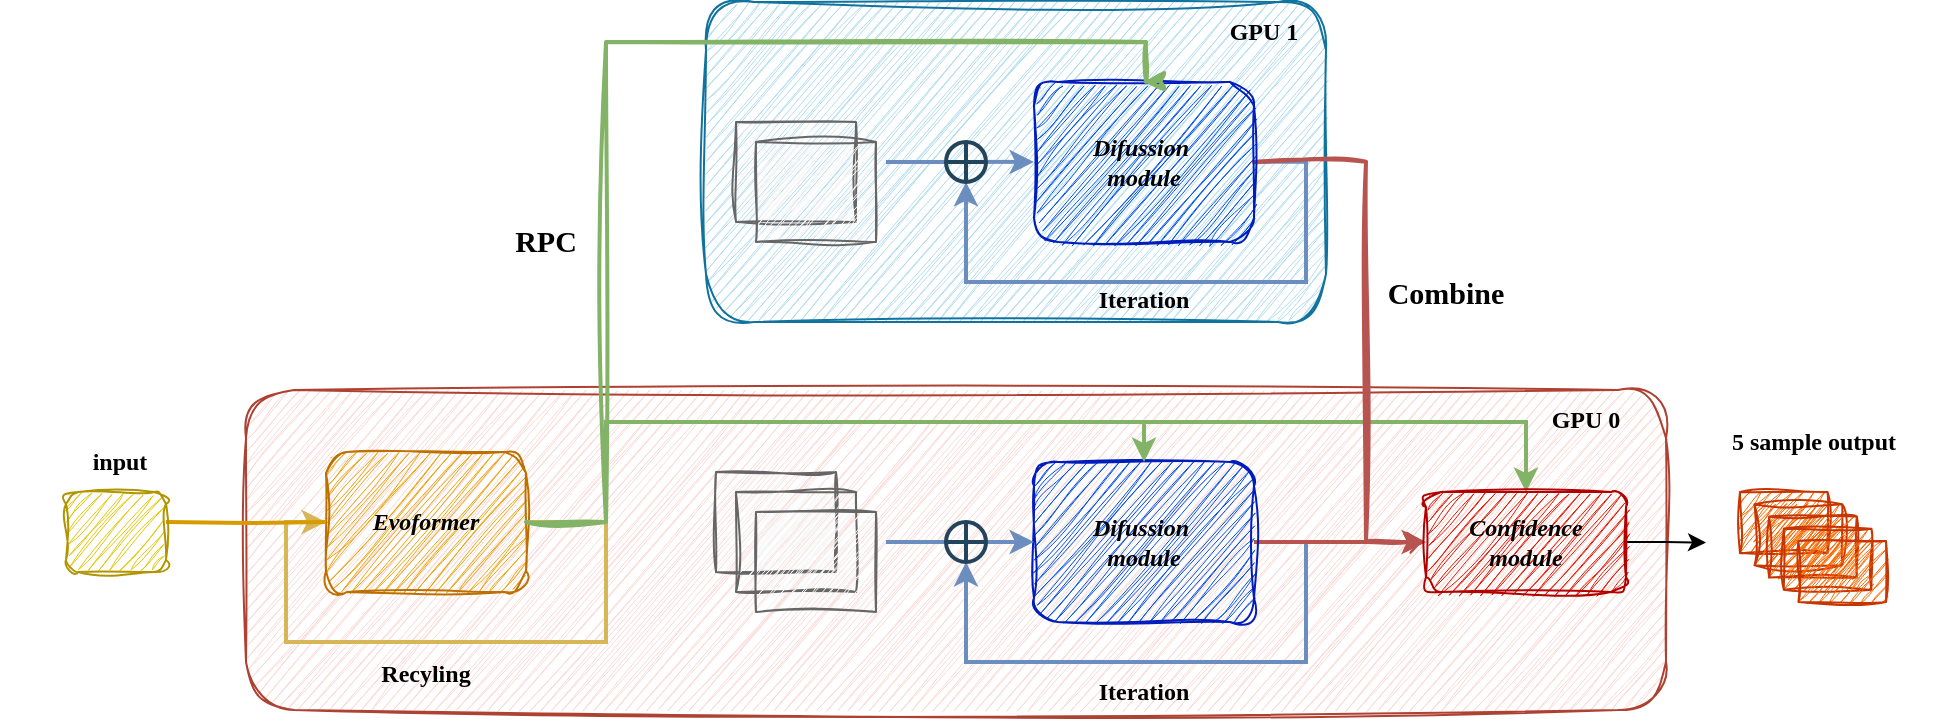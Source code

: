 <mxfile version="26.0.14">
  <diagram name="第 1 页" id="p126cNRt7oJayWT31wWm">
    <mxGraphModel dx="2023" dy="599" grid="1" gridSize="10" guides="1" tooltips="1" connect="1" arrows="1" fold="1" page="1" pageScale="1" pageWidth="827" pageHeight="1169" math="0" shadow="0">
      <root>
        <mxCell id="0" />
        <mxCell id="1" parent="0" />
        <mxCell id="BXwPxJwxkq0CWPyWvuHf-78" value="" style="rounded=1;whiteSpace=wrap;html=1;fillColor=#fad9d5;strokeColor=#ae4132;glass=0;shadow=0;sketch=1;curveFitting=1;jiggle=2;fontFamily=Comic Sans MS;" parent="1" vertex="1">
          <mxGeometry x="20" y="334" width="710" height="160" as="geometry" />
        </mxCell>
        <mxCell id="BXwPxJwxkq0CWPyWvuHf-61" value="" style="rounded=1;whiteSpace=wrap;html=1;fillColor=#b1ddf0;strokeColor=#10739e;sketch=1;curveFitting=1;jiggle=2;fontFamily=Comic Sans MS;" parent="1" vertex="1">
          <mxGeometry x="250" y="140" width="310" height="160" as="geometry" />
        </mxCell>
        <mxCell id="BXwPxJwxkq0CWPyWvuHf-25" value="" style="edgeStyle=orthogonalEdgeStyle;rounded=0;orthogonalLoop=1;jettySize=auto;html=1;exitX=1;exitY=0.5;exitDx=0;exitDy=0;entryX=0.5;entryY=1;entryDx=0;entryDy=0;fillColor=#dae8fc;strokeColor=#6c8ebf;strokeWidth=2;fontFamily=Comic Sans MS;" parent="1" source="BXwPxJwxkq0CWPyWvuHf-1" target="BXwPxJwxkq0CWPyWvuHf-43" edge="1">
          <mxGeometry relative="1" as="geometry">
            <mxPoint x="390" y="410" as="targetPoint" />
            <Array as="points">
              <mxPoint x="550" y="410" />
              <mxPoint x="550" y="470" />
              <mxPoint x="380" y="470" />
            </Array>
            <mxPoint as="offset" />
          </mxGeometry>
        </mxCell>
        <mxCell id="BXwPxJwxkq0CWPyWvuHf-73" style="edgeStyle=orthogonalEdgeStyle;rounded=0;orthogonalLoop=1;jettySize=auto;html=1;exitX=1;exitY=0.5;exitDx=0;exitDy=0;entryX=0;entryY=0.5;entryDx=0;entryDy=0;fillColor=#f8cecc;strokeColor=#b85450;strokeWidth=2;fontFamily=Comic Sans MS;" parent="1" source="BXwPxJwxkq0CWPyWvuHf-1" target="BXwPxJwxkq0CWPyWvuHf-72" edge="1">
          <mxGeometry relative="1" as="geometry" />
        </mxCell>
        <mxCell id="BXwPxJwxkq0CWPyWvuHf-1" value="&lt;i&gt;&lt;b&gt;&lt;font style=&quot;color: rgb(0, 0, 0);&quot;&gt;Difussion&amp;nbsp;&lt;/font&gt;&lt;/b&gt;&lt;/i&gt;&lt;div&gt;&lt;i&gt;&lt;b&gt;&lt;font style=&quot;color: rgb(0, 0, 0);&quot;&gt;module&lt;/font&gt;&lt;/b&gt;&lt;/i&gt;&lt;/div&gt;" style="rounded=1;whiteSpace=wrap;html=1;fillColor=#0050ef;strokeColor=#001DBC;sketch=1;curveFitting=1;jiggle=2;fontColor=#ffffff;fontFamily=Comic Sans MS;" parent="1" vertex="1">
          <mxGeometry x="414" y="370" width="110" height="80" as="geometry" />
        </mxCell>
        <mxCell id="BXwPxJwxkq0CWPyWvuHf-75" style="edgeStyle=orthogonalEdgeStyle;rounded=0;orthogonalLoop=1;jettySize=auto;html=1;exitX=1;exitY=0.5;exitDx=0;exitDy=0;entryX=0.5;entryY=0;entryDx=0;entryDy=0;fillColor=#d5e8d4;strokeColor=#82b366;strokeWidth=2;fontFamily=Comic Sans MS;" parent="1" source="BXwPxJwxkq0CWPyWvuHf-2" target="BXwPxJwxkq0CWPyWvuHf-1" edge="1">
          <mxGeometry relative="1" as="geometry">
            <Array as="points">
              <mxPoint x="200" y="400" />
              <mxPoint x="200" y="350" />
              <mxPoint x="469" y="350" />
            </Array>
          </mxGeometry>
        </mxCell>
        <mxCell id="BXwPxJwxkq0CWPyWvuHf-77" style="edgeStyle=orthogonalEdgeStyle;rounded=0;orthogonalLoop=1;jettySize=auto;html=1;exitX=1;exitY=0.5;exitDx=0;exitDy=0;entryX=0.5;entryY=0;entryDx=0;entryDy=0;fillColor=#d5e8d4;strokeColor=#82b366;strokeWidth=2;fontFamily=Comic Sans MS;" parent="1" source="BXwPxJwxkq0CWPyWvuHf-2" target="BXwPxJwxkq0CWPyWvuHf-72" edge="1">
          <mxGeometry relative="1" as="geometry">
            <Array as="points">
              <mxPoint x="200" y="400" />
              <mxPoint x="200" y="350" />
              <mxPoint x="660" y="350" />
            </Array>
          </mxGeometry>
        </mxCell>
        <mxCell id="BXwPxJwxkq0CWPyWvuHf-2" value="&lt;b&gt;&lt;i&gt;Evoformer&lt;/i&gt;&lt;/b&gt;" style="rounded=1;whiteSpace=wrap;html=1;fillColor=#f0a30a;strokeColor=#BD7000;sketch=1;curveFitting=1;jiggle=2;fontColor=#000000;fontFamily=Comic Sans MS;" parent="1" vertex="1">
          <mxGeometry x="60" y="365" width="100" height="70" as="geometry" />
        </mxCell>
        <mxCell id="BXwPxJwxkq0CWPyWvuHf-3" style="edgeStyle=orthogonalEdgeStyle;rounded=0;orthogonalLoop=1;jettySize=auto;html=1;exitX=1;exitY=0.5;exitDx=0;exitDy=0;entryX=0;entryY=0.5;entryDx=0;entryDy=0;fillColor=#fff2cc;strokeColor=#d6b656;strokeWidth=2;fontFamily=Comic Sans MS;" parent="1" source="BXwPxJwxkq0CWPyWvuHf-2" target="BXwPxJwxkq0CWPyWvuHf-2" edge="1">
          <mxGeometry relative="1" as="geometry">
            <Array as="points">
              <mxPoint x="200" y="400" />
              <mxPoint x="200" y="460" />
              <mxPoint x="40" y="460" />
              <mxPoint x="40" y="400" />
            </Array>
          </mxGeometry>
        </mxCell>
        <mxCell id="BXwPxJwxkq0CWPyWvuHf-4" value="&lt;b&gt;Recyling&lt;/b&gt;" style="text;html=1;align=center;verticalAlign=middle;whiteSpace=wrap;rounded=0;fontFamily=Comic Sans MS;" parent="1" vertex="1">
          <mxGeometry x="80" y="461" width="60" height="30" as="geometry" />
        </mxCell>
        <mxCell id="BXwPxJwxkq0CWPyWvuHf-13" value="" style="rounded=0;whiteSpace=wrap;html=1;fillColor=#f5f5f5;fontColor=#333333;strokeColor=#666666;sketch=1;curveFitting=1;jiggle=2;fontFamily=Comic Sans MS;" parent="1" vertex="1">
          <mxGeometry x="255" y="375" width="60" height="50" as="geometry" />
        </mxCell>
        <mxCell id="BXwPxJwxkq0CWPyWvuHf-20" value="" style="rounded=0;whiteSpace=wrap;html=1;fillColor=#f5f5f5;fontColor=#333333;strokeColor=#666666;sketch=1;curveFitting=1;jiggle=2;fontFamily=Comic Sans MS;" parent="1" vertex="1">
          <mxGeometry x="265" y="385" width="60" height="50" as="geometry" />
        </mxCell>
        <mxCell id="BXwPxJwxkq0CWPyWvuHf-23" value="" style="endArrow=classic;html=1;rounded=0;entryX=0;entryY=0.5;entryDx=0;entryDy=0;fillColor=#dae8fc;strokeColor=#6c8ebf;strokeWidth=2;fontFamily=Comic Sans MS;" parent="1" source="BXwPxJwxkq0CWPyWvuHf-43" target="BXwPxJwxkq0CWPyWvuHf-1" edge="1">
          <mxGeometry width="50" height="50" relative="1" as="geometry">
            <mxPoint x="340" y="409.5" as="sourcePoint" />
            <mxPoint x="404" y="409.5" as="targetPoint" />
          </mxGeometry>
        </mxCell>
        <mxCell id="BXwPxJwxkq0CWPyWvuHf-27" style="edgeStyle=orthogonalEdgeStyle;rounded=0;orthogonalLoop=1;jettySize=auto;html=1;entryX=0;entryY=0.5;entryDx=0;entryDy=0;endArrow=none;startFill=0;fillColor=#ffe6cc;strokeColor=#d79b00;strokeWidth=2;fontFamily=Comic Sans MS;" parent="1" target="BXwPxJwxkq0CWPyWvuHf-2" edge="1">
          <mxGeometry relative="1" as="geometry">
            <mxPoint x="-20" y="400" as="sourcePoint" />
          </mxGeometry>
        </mxCell>
        <mxCell id="BXwPxJwxkq0CWPyWvuHf-26" value="" style="rounded=1;whiteSpace=wrap;html=1;fillColor=#e3c800;strokeColor=#B09500;sketch=1;curveFitting=1;jiggle=2;fontColor=#000000;fontFamily=Comic Sans MS;" parent="1" vertex="1">
          <mxGeometry x="-70" y="385" width="50" height="40" as="geometry" />
        </mxCell>
        <mxCell id="BXwPxJwxkq0CWPyWvuHf-41" value="&lt;b&gt;&lt;font style=&quot;font-size: 15px;&quot;&gt;RPC&lt;/font&gt;&lt;/b&gt;" style="text;html=1;align=center;verticalAlign=middle;whiteSpace=wrap;rounded=0;strokeWidth=3;fontFamily=Comic Sans MS;" parent="1" vertex="1">
          <mxGeometry x="140" y="244" width="60" height="30" as="geometry" />
        </mxCell>
        <mxCell id="BXwPxJwxkq0CWPyWvuHf-44" value="" style="endArrow=none;html=1;rounded=0;entryX=0;entryY=0.5;entryDx=0;entryDy=0;startFill=0;strokeWidth=2;fillColor=#dae8fc;strokeColor=#6c8ebf;fontFamily=Comic Sans MS;" parent="1" target="BXwPxJwxkq0CWPyWvuHf-43" edge="1">
          <mxGeometry width="50" height="50" relative="1" as="geometry">
            <mxPoint x="340" y="410" as="sourcePoint" />
            <mxPoint x="404" y="409.5" as="targetPoint" />
          </mxGeometry>
        </mxCell>
        <mxCell id="BXwPxJwxkq0CWPyWvuHf-43" value="" style="shape=orEllipse;perimeter=ellipsePerimeter;whiteSpace=wrap;html=1;backgroundOutline=1;fillColor=none;strokeColor=#23445d;strokeWidth=2;fontFamily=Comic Sans MS;" parent="1" vertex="1">
          <mxGeometry x="370" y="400" width="20" height="20" as="geometry" />
        </mxCell>
        <mxCell id="BXwPxJwxkq0CWPyWvuHf-45" value="" style="edgeStyle=orthogonalEdgeStyle;rounded=0;orthogonalLoop=1;jettySize=auto;html=1;exitX=1;exitY=0.5;exitDx=0;exitDy=0;entryX=0.5;entryY=1;entryDx=0;entryDy=0;fillColor=#dae8fc;strokeColor=#6c8ebf;strokeWidth=2;fontFamily=Comic Sans MS;" parent="1" source="BXwPxJwxkq0CWPyWvuHf-46" edge="1">
          <mxGeometry relative="1" as="geometry">
            <mxPoint x="380" y="229.94" as="targetPoint" />
            <Array as="points">
              <mxPoint x="550" y="219.94" />
              <mxPoint x="550" y="279.94" />
              <mxPoint x="380" y="279.94" />
            </Array>
          </mxGeometry>
        </mxCell>
        <mxCell id="BXwPxJwxkq0CWPyWvuHf-65" style="edgeStyle=orthogonalEdgeStyle;rounded=0;orthogonalLoop=1;jettySize=auto;html=1;exitX=1;exitY=0.5;exitDx=0;exitDy=0;fillColor=#f8cecc;strokeColor=#b85450;strokeWidth=2;sketch=1;curveFitting=1;jiggle=2;fontFamily=Comic Sans MS;" parent="1" source="BXwPxJwxkq0CWPyWvuHf-46" edge="1">
          <mxGeometry relative="1" as="geometry">
            <mxPoint x="610" y="410" as="targetPoint" />
            <Array as="points">
              <mxPoint x="580" y="220" />
              <mxPoint x="580" y="410" />
            </Array>
          </mxGeometry>
        </mxCell>
        <mxCell id="BXwPxJwxkq0CWPyWvuHf-46" value="&lt;i&gt;&lt;b&gt;&lt;font style=&quot;color: rgb(0, 0, 0);&quot;&gt;Difussion&amp;nbsp;&lt;/font&gt;&lt;/b&gt;&lt;/i&gt;&lt;div&gt;&lt;i&gt;&lt;b&gt;&lt;font style=&quot;color: rgb(0, 0, 0);&quot;&gt;module&lt;/font&gt;&lt;/b&gt;&lt;/i&gt;&lt;/div&gt;" style="rounded=1;whiteSpace=wrap;html=1;fillColor=#0050ef;strokeColor=#001DBC;sketch=1;curveFitting=1;jiggle=2;fontColor=#ffffff;fontFamily=Comic Sans MS;" parent="1" vertex="1">
          <mxGeometry x="414" y="179.94" width="110" height="80" as="geometry" />
        </mxCell>
        <mxCell id="BXwPxJwxkq0CWPyWvuHf-47" style="edgeStyle=orthogonalEdgeStyle;rounded=0;orthogonalLoop=1;jettySize=auto;html=1;fillColor=#d5e8d4;strokeColor=#82b366;entryX=0.5;entryY=0;entryDx=0;entryDy=0;strokeWidth=2;sketch=1;curveFitting=1;jiggle=2;fontFamily=Comic Sans MS;" parent="1" target="BXwPxJwxkq0CWPyWvuHf-46" edge="1">
          <mxGeometry relative="1" as="geometry">
            <mxPoint x="350" y="209.94" as="targetPoint" />
            <Array as="points">
              <mxPoint x="200" y="400" />
              <mxPoint x="200" y="160" />
              <mxPoint x="470" y="160" />
              <mxPoint x="470" y="180" />
            </Array>
            <mxPoint x="160" y="400" as="sourcePoint" />
          </mxGeometry>
        </mxCell>
        <mxCell id="BXwPxJwxkq0CWPyWvuHf-51" value="" style="rounded=0;whiteSpace=wrap;html=1;fillColor=#f5f5f5;fontColor=#333333;strokeColor=#666666;sketch=1;curveFitting=1;jiggle=2;fontFamily=Comic Sans MS;" parent="1" vertex="1">
          <mxGeometry x="265" y="199.94" width="60" height="50" as="geometry" />
        </mxCell>
        <mxCell id="BXwPxJwxkq0CWPyWvuHf-52" value="" style="rounded=0;whiteSpace=wrap;html=1;fillColor=#f5f5f5;fontColor=#333333;strokeColor=#666666;sketch=1;curveFitting=1;jiggle=2;fontFamily=Comic Sans MS;" parent="1" vertex="1">
          <mxGeometry x="275" y="209.94" width="60" height="50" as="geometry" />
        </mxCell>
        <mxCell id="BXwPxJwxkq0CWPyWvuHf-54" value="" style="endArrow=classic;html=1;rounded=0;entryX=0;entryY=0.5;entryDx=0;entryDy=0;fillColor=#dae8fc;strokeColor=#6c8ebf;strokeWidth=2;fontFamily=Comic Sans MS;" parent="1" target="BXwPxJwxkq0CWPyWvuHf-46" edge="1">
          <mxGeometry width="50" height="50" relative="1" as="geometry">
            <mxPoint x="390" y="219.94" as="sourcePoint" />
            <mxPoint x="404" y="219.44" as="targetPoint" />
          </mxGeometry>
        </mxCell>
        <mxCell id="BXwPxJwxkq0CWPyWvuHf-57" value="" style="endArrow=none;html=1;rounded=0;entryX=0;entryY=0.5;entryDx=0;entryDy=0;startFill=0;fillColor=#dae8fc;strokeColor=#6c8ebf;strokeWidth=2;fontFamily=Comic Sans MS;" parent="1" edge="1">
          <mxGeometry width="50" height="50" relative="1" as="geometry">
            <mxPoint x="340" y="219.94" as="sourcePoint" />
            <mxPoint x="370" y="219.94" as="targetPoint" />
          </mxGeometry>
        </mxCell>
        <mxCell id="BXwPxJwxkq0CWPyWvuHf-64" value="" style="rounded=0;whiteSpace=wrap;html=1;fillColor=#f5f5f5;fontColor=#333333;strokeColor=#666666;sketch=1;curveFitting=1;jiggle=2;fontFamily=Comic Sans MS;" parent="1" vertex="1">
          <mxGeometry x="275" y="395" width="60" height="50" as="geometry" />
        </mxCell>
        <mxCell id="BXwPxJwxkq0CWPyWvuHf-68" value="" style="shape=orEllipse;perimeter=ellipsePerimeter;whiteSpace=wrap;html=1;backgroundOutline=1;fillColor=none;strokeColor=#23445d;strokeWidth=2;fontFamily=Comic Sans MS;" parent="1" vertex="1">
          <mxGeometry x="370" y="209.94" width="20" height="20" as="geometry" />
        </mxCell>
        <mxCell id="BXwPxJwxkq0CWPyWvuHf-69" value="&lt;b&gt;Iteration&lt;/b&gt;" style="text;html=1;align=center;verticalAlign=middle;whiteSpace=wrap;rounded=0;fontFamily=Comic Sans MS;" parent="1" vertex="1">
          <mxGeometry x="439" y="470" width="60" height="30" as="geometry" />
        </mxCell>
        <mxCell id="BXwPxJwxkq0CWPyWvuHf-70" value="&lt;b&gt;Iteration&lt;/b&gt;" style="text;html=1;align=center;verticalAlign=middle;whiteSpace=wrap;rounded=0;fontFamily=Comic Sans MS;" parent="1" vertex="1">
          <mxGeometry x="439" y="274" width="60" height="30" as="geometry" />
        </mxCell>
        <mxCell id="BXwPxJwxkq0CWPyWvuHf-79" style="edgeStyle=orthogonalEdgeStyle;rounded=0;orthogonalLoop=1;jettySize=auto;html=1;exitX=1;exitY=0.5;exitDx=0;exitDy=0;fontFamily=Comic Sans MS;" parent="1" source="BXwPxJwxkq0CWPyWvuHf-72" edge="1">
          <mxGeometry relative="1" as="geometry">
            <mxPoint x="750" y="410.294" as="targetPoint" />
          </mxGeometry>
        </mxCell>
        <mxCell id="BXwPxJwxkq0CWPyWvuHf-72" value="&lt;b&gt;&lt;i&gt;&lt;font style=&quot;color: rgb(0, 0, 0);&quot;&gt;Confidence&lt;br&gt;module&lt;/font&gt;&lt;/i&gt;&lt;/b&gt;" style="rounded=1;whiteSpace=wrap;html=1;fillColor=#e51400;strokeColor=#B20000;sketch=1;curveFitting=1;jiggle=2;fontColor=#ffffff;fontFamily=Comic Sans MS;" parent="1" vertex="1">
          <mxGeometry x="610" y="385" width="100" height="50" as="geometry" />
        </mxCell>
        <mxCell id="BXwPxJwxkq0CWPyWvuHf-74" value="&lt;b&gt;&lt;font style=&quot;font-size: 15px;&quot;&gt;Combine&lt;/font&gt;&lt;/b&gt;" style="text;html=1;align=center;verticalAlign=middle;whiteSpace=wrap;rounded=0;fontFamily=Comic Sans MS;" parent="1" vertex="1">
          <mxGeometry x="590" y="270" width="60" height="30" as="geometry" />
        </mxCell>
        <mxCell id="BXwPxJwxkq0CWPyWvuHf-96" value="" style="group;fontFamily=Comic Sans MS;" parent="1" vertex="1" connectable="0">
          <mxGeometry x="767" y="385" width="73" height="55" as="geometry" />
        </mxCell>
        <mxCell id="BXwPxJwxkq0CWPyWvuHf-82" value="" style="rounded=0;whiteSpace=wrap;html=1;fillColor=#fa6800;fontColor=#000000;strokeColor=#C73500;sketch=1;curveFitting=1;jiggle=2;fontFamily=Comic Sans MS;" parent="BXwPxJwxkq0CWPyWvuHf-96" vertex="1">
          <mxGeometry width="43.8" height="30.556" as="geometry" />
        </mxCell>
        <mxCell id="BXwPxJwxkq0CWPyWvuHf-92" value="" style="rounded=0;whiteSpace=wrap;html=1;fillColor=#fa6800;fontColor=#000000;strokeColor=#C73500;sketch=1;curveFitting=1;jiggle=2;fontFamily=Comic Sans MS;" parent="BXwPxJwxkq0CWPyWvuHf-96" vertex="1">
          <mxGeometry x="7.3" y="6.111" width="43.8" height="30.556" as="geometry" />
        </mxCell>
        <mxCell id="BXwPxJwxkq0CWPyWvuHf-93" value="" style="rounded=0;whiteSpace=wrap;html=1;fillColor=#fa6800;fontColor=#000000;strokeColor=#C73500;sketch=1;curveFitting=1;jiggle=2;fontFamily=Comic Sans MS;" parent="BXwPxJwxkq0CWPyWvuHf-96" vertex="1">
          <mxGeometry x="14.6" y="12.222" width="43.8" height="30.556" as="geometry" />
        </mxCell>
        <mxCell id="BXwPxJwxkq0CWPyWvuHf-94" value="" style="rounded=0;whiteSpace=wrap;html=1;fillColor=#fa6800;fontColor=#000000;strokeColor=#C73500;sketch=1;curveFitting=1;jiggle=2;fontFamily=Comic Sans MS;" parent="BXwPxJwxkq0CWPyWvuHf-96" vertex="1">
          <mxGeometry x="21.9" y="18.333" width="43.8" height="30.556" as="geometry" />
        </mxCell>
        <mxCell id="BXwPxJwxkq0CWPyWvuHf-95" value="" style="rounded=0;whiteSpace=wrap;html=1;fillColor=#fa6800;fontColor=#000000;strokeColor=#C73500;sketch=1;curveFitting=1;jiggle=2;fontFamily=Comic Sans MS;" parent="BXwPxJwxkq0CWPyWvuHf-96" vertex="1">
          <mxGeometry x="29.2" y="24.444" width="43.8" height="30.556" as="geometry" />
        </mxCell>
        <mxCell id="BXwPxJwxkq0CWPyWvuHf-97" value="&lt;b&gt;GPU 0&lt;/b&gt;" style="text;html=1;align=center;verticalAlign=middle;whiteSpace=wrap;rounded=0;fontFamily=Comic Sans MS;" parent="1" vertex="1">
          <mxGeometry x="660" y="334" width="60" height="30" as="geometry" />
        </mxCell>
        <mxCell id="BXwPxJwxkq0CWPyWvuHf-98" value="&lt;b&gt;GPU 1&lt;/b&gt;" style="text;html=1;align=center;verticalAlign=middle;whiteSpace=wrap;rounded=0;fontFamily=Comic Sans MS;" parent="1" vertex="1">
          <mxGeometry x="499" y="140" width="60" height="30" as="geometry" />
        </mxCell>
        <mxCell id="BXwPxJwxkq0CWPyWvuHf-99" value="&lt;b&gt;5 sample output&lt;/b&gt;" style="text;html=1;align=center;verticalAlign=middle;whiteSpace=wrap;rounded=0;fontFamily=Comic Sans MS;" parent="1" vertex="1">
          <mxGeometry x="743.5" y="345" width="120" height="30" as="geometry" />
        </mxCell>
        <mxCell id="BXwPxJwxkq0CWPyWvuHf-100" value="&lt;b&gt;input&lt;/b&gt;" style="text;html=1;align=center;verticalAlign=middle;whiteSpace=wrap;rounded=0;fontFamily=Comic Sans MS;" parent="1" vertex="1">
          <mxGeometry x="-103" y="355" width="120" height="30" as="geometry" />
        </mxCell>
      </root>
    </mxGraphModel>
  </diagram>
</mxfile>
